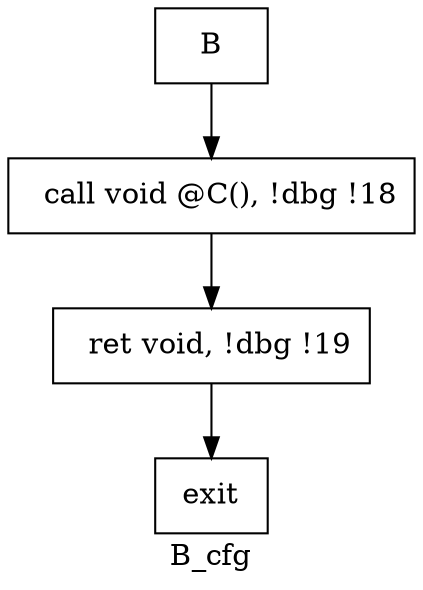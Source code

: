 digraph "B_cfg"{
	label="B_cfg";


	// Define the nodes
	N1 [shape=rectangle, color=black,label="B"];
	N2 [shape=rectangle, color=black,label="exit"];
	N3 [shape=rectangle, color=black,label="  call void @C(), !dbg !18"];
	N4 [shape=rectangle, color=black,label="  ret void, !dbg !19"];


	// Define the edges
	N1 -> N3[color=black,label=""];
	N3 -> N4[color=black,label=""];
	N4 -> N2[color=black,label=""];
}
